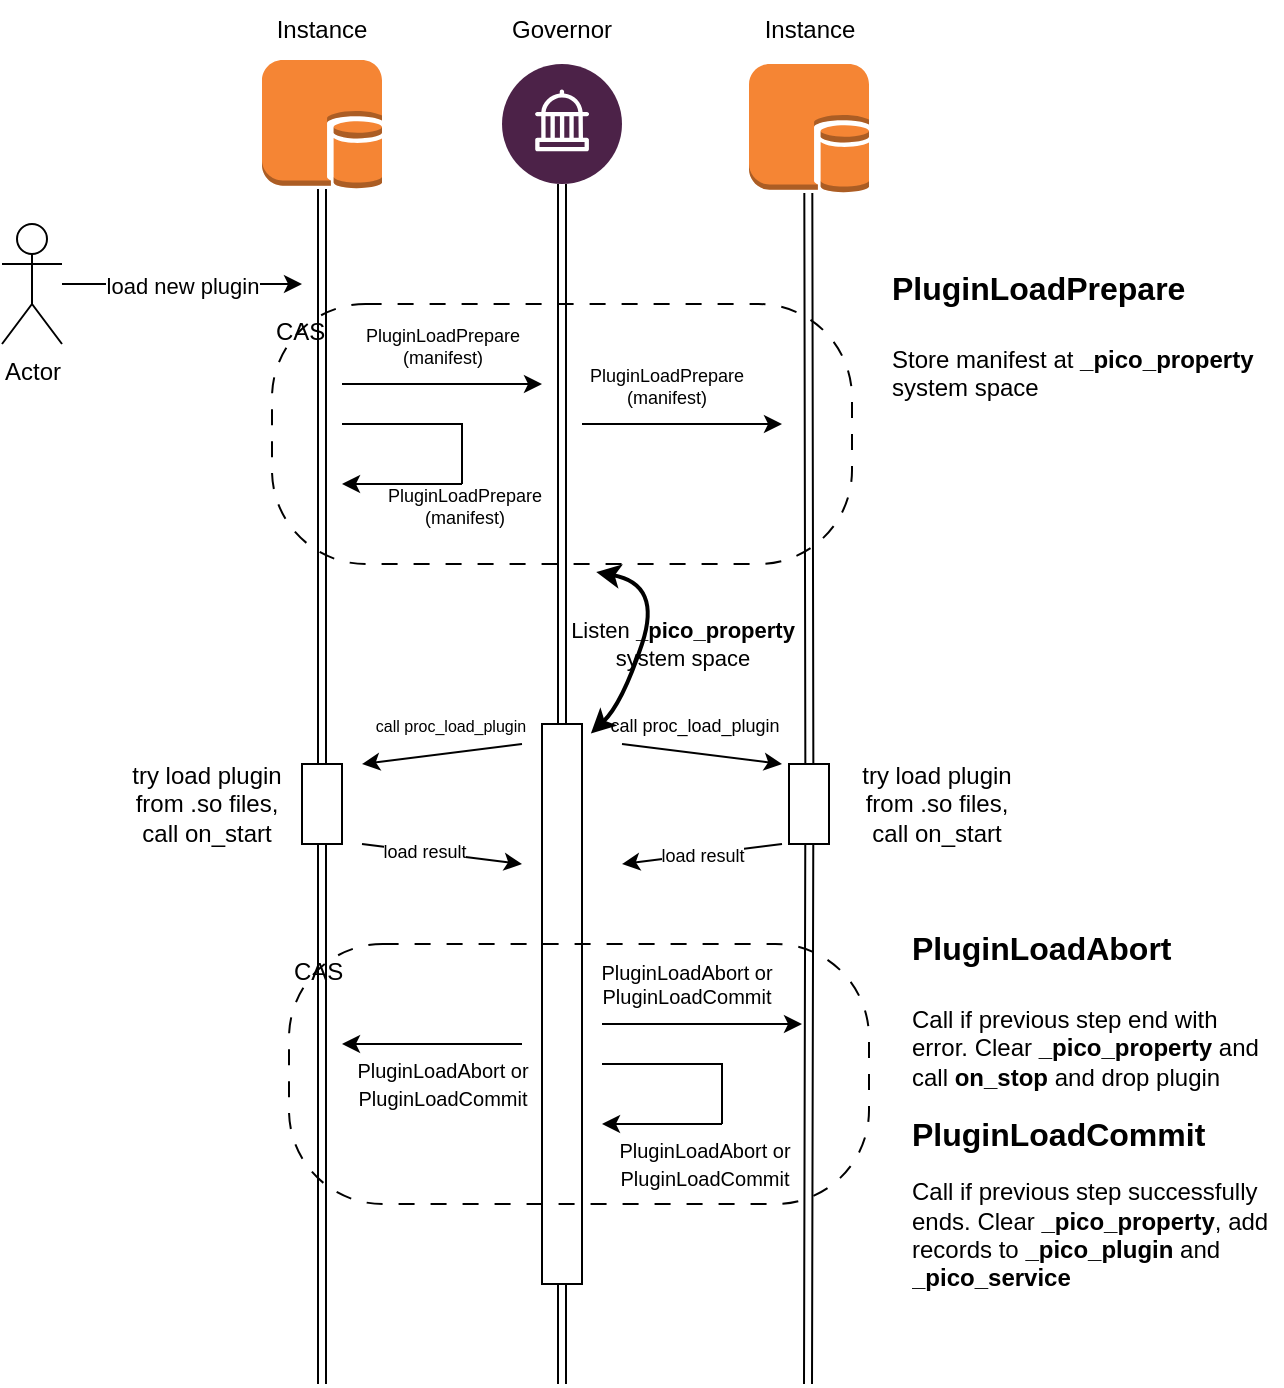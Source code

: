 <mxfile version="24.0.2" type="github">
  <diagram name="Страница — 1" id="yJk9gWLUSy9jOpeMOX59">
    <mxGraphModel dx="1434" dy="721" grid="1" gridSize="10" guides="1" tooltips="1" connect="1" arrows="1" fold="1" page="1" pageScale="1" pageWidth="827" pageHeight="1169" math="0" shadow="0">
      <root>
        <mxCell id="0" />
        <mxCell id="1" parent="0" />
        <mxCell id="r-Ovmt4nL4VXmbSpSEl5-34" value="" style="edgeStyle=orthogonalEdgeStyle;rounded=0;orthogonalLoop=1;jettySize=auto;html=1;shape=link;" edge="1" parent="1">
          <mxGeometry relative="1" as="geometry">
            <mxPoint x="443" y="720" as="targetPoint" />
            <mxPoint x="443.16" y="124.5" as="sourcePoint" />
          </mxGeometry>
        </mxCell>
        <mxCell id="r-Ovmt4nL4VXmbSpSEl5-16" value="CAS" style="rounded=1;whiteSpace=wrap;html=1;fillColor=none;dashed=1;dashPattern=8 8;arcSize=36;align=left;horizontal=1;verticalAlign=top;" vertex="1" parent="1">
          <mxGeometry x="175" y="180" width="290" height="130" as="geometry" />
        </mxCell>
        <mxCell id="r-Ovmt4nL4VXmbSpSEl5-5" style="edgeStyle=orthogonalEdgeStyle;rounded=0;orthogonalLoop=1;jettySize=auto;html=1;shape=link;" edge="1" parent="1" source="r-Ovmt4nL4VXmbSpSEl5-25">
          <mxGeometry relative="1" as="geometry">
            <mxPoint x="320" y="720" as="targetPoint" />
          </mxGeometry>
        </mxCell>
        <mxCell id="r-Ovmt4nL4VXmbSpSEl5-1" value="" style="verticalLabelPosition=bottom;aspect=fixed;html=1;shape=mxgraph.salesforce.government2;" vertex="1" parent="1">
          <mxGeometry x="290" y="60" width="60" height="60" as="geometry" />
        </mxCell>
        <mxCell id="r-Ovmt4nL4VXmbSpSEl5-4" style="edgeStyle=orthogonalEdgeStyle;rounded=0;orthogonalLoop=1;jettySize=auto;html=1;shape=link;" edge="1" parent="1" source="r-Ovmt4nL4VXmbSpSEl5-2">
          <mxGeometry relative="1" as="geometry">
            <mxPoint x="200" y="720" as="targetPoint" />
          </mxGeometry>
        </mxCell>
        <mxCell id="r-Ovmt4nL4VXmbSpSEl5-2" value="" style="outlineConnect=0;dashed=0;verticalLabelPosition=bottom;verticalAlign=top;align=center;html=1;shape=mxgraph.aws3.db_on_instance;fillColor=#F58534;gradientColor=none;" vertex="1" parent="1">
          <mxGeometry x="170" y="58" width="60" height="64.5" as="geometry" />
        </mxCell>
        <mxCell id="r-Ovmt4nL4VXmbSpSEl5-3" value="" style="outlineConnect=0;dashed=0;verticalLabelPosition=bottom;verticalAlign=top;align=center;html=1;shape=mxgraph.aws3.db_on_instance;fillColor=#F58534;gradientColor=none;" vertex="1" parent="1">
          <mxGeometry x="413.5" y="60" width="60" height="64.5" as="geometry" />
        </mxCell>
        <mxCell id="r-Ovmt4nL4VXmbSpSEl5-9" value="load new plugin" style="edgeStyle=orthogonalEdgeStyle;rounded=0;orthogonalLoop=1;jettySize=auto;html=1;" edge="1" parent="1" source="r-Ovmt4nL4VXmbSpSEl5-8">
          <mxGeometry relative="1" as="geometry">
            <mxPoint x="190" y="170" as="targetPoint" />
          </mxGeometry>
        </mxCell>
        <mxCell id="r-Ovmt4nL4VXmbSpSEl5-8" value="Actor" style="shape=umlActor;verticalLabelPosition=bottom;verticalAlign=top;html=1;outlineConnect=0;" vertex="1" parent="1">
          <mxGeometry x="40" y="140" width="30" height="60" as="geometry" />
        </mxCell>
        <mxCell id="r-Ovmt4nL4VXmbSpSEl5-10" value="&lt;font style=&quot;font-size: 9px;&quot;&gt;PluginLoadPrepare&lt;/font&gt;&lt;div style=&quot;font-size: 9px;&quot;&gt;&lt;font style=&quot;font-size: 9px;&quot;&gt;(manifest)&lt;/font&gt;&lt;/div&gt;" style="endArrow=classic;html=1;rounded=0;labelBackgroundColor=none;" edge="1" parent="1">
          <mxGeometry y="20" width="50" height="50" relative="1" as="geometry">
            <mxPoint x="210" y="220" as="sourcePoint" />
            <mxPoint x="310" y="220" as="targetPoint" />
            <mxPoint as="offset" />
          </mxGeometry>
        </mxCell>
        <mxCell id="r-Ovmt4nL4VXmbSpSEl5-11" value="" style="endArrow=classic;html=1;rounded=0;labelBackgroundColor=none;" edge="1" parent="1">
          <mxGeometry width="50" height="50" relative="1" as="geometry">
            <mxPoint x="330" y="240" as="sourcePoint" />
            <mxPoint x="430" y="240" as="targetPoint" />
          </mxGeometry>
        </mxCell>
        <mxCell id="r-Ovmt4nL4VXmbSpSEl5-18" value="&lt;font style=&quot;font-size: 9px;&quot;&gt;PluginLoadPrepare&lt;/font&gt;&lt;div style=&quot;font-size: 9px;&quot;&gt;&lt;font style=&quot;font-size: 9px;&quot;&gt;(manifest)&lt;/font&gt;&lt;/div&gt;" style="edgeLabel;html=1;align=center;verticalAlign=middle;resizable=0;points=[];labelBackgroundColor=none;" vertex="1" connectable="0" parent="r-Ovmt4nL4VXmbSpSEl5-11">
          <mxGeometry x="-0.16" relative="1" as="geometry">
            <mxPoint y="-20" as="offset" />
          </mxGeometry>
        </mxCell>
        <mxCell id="r-Ovmt4nL4VXmbSpSEl5-12" value="" style="endArrow=classic;html=1;rounded=0;" edge="1" parent="1">
          <mxGeometry width="50" height="50" relative="1" as="geometry">
            <mxPoint x="270" y="270" as="sourcePoint" />
            <mxPoint x="210" y="270" as="targetPoint" />
          </mxGeometry>
        </mxCell>
        <mxCell id="r-Ovmt4nL4VXmbSpSEl5-13" value="&lt;font style=&quot;font-size: 9px;&quot;&gt;PluginLoadPrepare&lt;/font&gt;&lt;div style=&quot;font-size: 9px;&quot;&gt;&lt;font style=&quot;font-size: 9px;&quot;&gt;(manifest)&lt;/font&gt;&lt;/div&gt;" style="edgeLabel;html=1;align=center;verticalAlign=middle;resizable=0;points=[];labelBackgroundColor=none;" vertex="1" connectable="0" parent="r-Ovmt4nL4VXmbSpSEl5-12">
          <mxGeometry x="0.091" relative="1" as="geometry">
            <mxPoint x="33" y="10" as="offset" />
          </mxGeometry>
        </mxCell>
        <mxCell id="r-Ovmt4nL4VXmbSpSEl5-14" value="" style="endArrow=none;html=1;rounded=0;" edge="1" parent="1">
          <mxGeometry width="50" height="50" relative="1" as="geometry">
            <mxPoint x="210" y="240" as="sourcePoint" />
            <mxPoint x="250" y="240" as="targetPoint" />
          </mxGeometry>
        </mxCell>
        <mxCell id="r-Ovmt4nL4VXmbSpSEl5-15" value="" style="endArrow=none;html=1;rounded=0;" edge="1" parent="1">
          <mxGeometry width="50" height="50" relative="1" as="geometry">
            <mxPoint x="250" y="240" as="sourcePoint" />
            <mxPoint x="270" y="270" as="targetPoint" />
            <Array as="points">
              <mxPoint x="270" y="240" />
            </Array>
          </mxGeometry>
        </mxCell>
        <mxCell id="r-Ovmt4nL4VXmbSpSEl5-19" value="" style="rounded=0;whiteSpace=wrap;html=1;" vertex="1" parent="1">
          <mxGeometry x="190" y="410" width="20" height="40" as="geometry" />
        </mxCell>
        <mxCell id="r-Ovmt4nL4VXmbSpSEl5-20" value="&lt;span style=&quot;color: rgb(0, 0, 0); font-family: Helvetica; font-style: normal; font-variant-ligatures: normal; font-variant-caps: normal; font-weight: 400; letter-spacing: normal; orphans: 2; text-align: center; text-indent: 0px; text-transform: none; white-space: nowrap; widows: 2; word-spacing: 0px; -webkit-text-stroke-width: 0px; background-color: rgb(255, 255, 255); text-decoration-thickness: initial; text-decoration-style: initial; text-decoration-color: initial; float: none; display: inline !important;&quot;&gt;&lt;font style=&quot;font-size: 9px;&quot;&gt;call proc_load_plugin&lt;/font&gt;&lt;/span&gt;" style="endArrow=classic;html=1;rounded=0;" edge="1" parent="1">
          <mxGeometry x="-0.146" y="14" width="50" height="50" relative="1" as="geometry">
            <mxPoint x="350" y="400" as="sourcePoint" />
            <mxPoint x="430" y="410" as="targetPoint" />
            <mxPoint as="offset" />
          </mxGeometry>
        </mxCell>
        <mxCell id="r-Ovmt4nL4VXmbSpSEl5-21" value="&lt;font style=&quot;font-size: 9px;&quot;&gt;load result&lt;/font&gt;" style="endArrow=classic;html=1;rounded=0;" edge="1" parent="1">
          <mxGeometry width="50" height="50" relative="1" as="geometry">
            <mxPoint x="430" y="450" as="sourcePoint" />
            <mxPoint x="350" y="460" as="targetPoint" />
          </mxGeometry>
        </mxCell>
        <mxCell id="r-Ovmt4nL4VXmbSpSEl5-22" value="" style="endArrow=classic;html=1;rounded=0;" edge="1" parent="1">
          <mxGeometry width="50" height="50" relative="1" as="geometry">
            <mxPoint x="220" y="450" as="sourcePoint" />
            <mxPoint x="300" y="460" as="targetPoint" />
          </mxGeometry>
        </mxCell>
        <mxCell id="r-Ovmt4nL4VXmbSpSEl5-33" value="&lt;font style=&quot;font-size: 9px;&quot;&gt;load result&lt;/font&gt;" style="edgeLabel;html=1;align=center;verticalAlign=middle;resizable=0;points=[];" vertex="1" connectable="0" parent="r-Ovmt4nL4VXmbSpSEl5-22">
          <mxGeometry x="-0.236" y="1" relative="1" as="geometry">
            <mxPoint as="offset" />
          </mxGeometry>
        </mxCell>
        <mxCell id="r-Ovmt4nL4VXmbSpSEl5-23" value="&lt;font style=&quot;font-size: 8px;&quot;&gt;call proc_load_plugin&lt;/font&gt;" style="endArrow=classic;html=1;rounded=0;" edge="1" parent="1">
          <mxGeometry x="-0.146" y="-14" width="50" height="50" relative="1" as="geometry">
            <mxPoint x="300" y="400" as="sourcePoint" />
            <mxPoint x="220" y="410" as="targetPoint" />
            <mxPoint as="offset" />
          </mxGeometry>
        </mxCell>
        <mxCell id="r-Ovmt4nL4VXmbSpSEl5-26" value="" style="rounded=0;whiteSpace=wrap;html=1;" vertex="1" parent="1">
          <mxGeometry x="433.5" y="410" width="20" height="40" as="geometry" />
        </mxCell>
        <mxCell id="r-Ovmt4nL4VXmbSpSEl5-27" value="" style="edgeStyle=orthogonalEdgeStyle;rounded=0;orthogonalLoop=1;jettySize=auto;html=1;shape=link;" edge="1" parent="1" source="r-Ovmt4nL4VXmbSpSEl5-1" target="r-Ovmt4nL4VXmbSpSEl5-25">
          <mxGeometry relative="1" as="geometry">
            <mxPoint x="320" y="720" as="targetPoint" />
            <mxPoint x="320" y="120" as="sourcePoint" />
          </mxGeometry>
        </mxCell>
        <mxCell id="r-Ovmt4nL4VXmbSpSEl5-25" value="" style="rounded=0;whiteSpace=wrap;html=1;" vertex="1" parent="1">
          <mxGeometry x="310" y="390" width="20" height="280" as="geometry" />
        </mxCell>
        <mxCell id="r-Ovmt4nL4VXmbSpSEl5-31" value="try load plugin from .so files, call on_start" style="text;html=1;align=center;verticalAlign=middle;whiteSpace=wrap;rounded=0;" vertex="1" parent="1">
          <mxGeometry x="100" y="407.5" width="85" height="45" as="geometry" />
        </mxCell>
        <mxCell id="r-Ovmt4nL4VXmbSpSEl5-32" value="try load plugin from .so files, call on_start" style="text;html=1;align=center;verticalAlign=middle;whiteSpace=wrap;rounded=0;" vertex="1" parent="1">
          <mxGeometry x="465" y="407.5" width="85" height="45" as="geometry" />
        </mxCell>
        <mxCell id="r-Ovmt4nL4VXmbSpSEl5-35" value="CAS" style="rounded=1;whiteSpace=wrap;html=1;fillColor=none;dashed=1;dashPattern=8 8;arcSize=36;align=left;horizontal=1;verticalAlign=top;" vertex="1" parent="1">
          <mxGeometry x="183.5" y="500" width="290" height="130" as="geometry" />
        </mxCell>
        <mxCell id="r-Ovmt4nL4VXmbSpSEl5-36" value="" style="endArrow=classic;html=1;rounded=0;labelBackgroundColor=none;" edge="1" parent="1">
          <mxGeometry width="50" height="50" relative="1" as="geometry">
            <mxPoint x="340" y="540" as="sourcePoint" />
            <mxPoint x="440" y="540" as="targetPoint" />
          </mxGeometry>
        </mxCell>
        <mxCell id="r-Ovmt4nL4VXmbSpSEl5-37" value="&lt;font style=&quot;font-size: 10px;&quot;&gt;PluginLoadAbort or&lt;br&gt;&lt;/font&gt;&lt;div style=&quot;font-size: 10px;&quot;&gt;&lt;font style=&quot;font-size: 10px;&quot;&gt;PluginLoadCommit&lt;/font&gt;&lt;/div&gt;" style="edgeLabel;html=1;align=center;verticalAlign=middle;resizable=0;points=[];labelBackgroundColor=none;" vertex="1" connectable="0" parent="r-Ovmt4nL4VXmbSpSEl5-36">
          <mxGeometry x="-0.16" relative="1" as="geometry">
            <mxPoint y="-20" as="offset" />
          </mxGeometry>
        </mxCell>
        <mxCell id="r-Ovmt4nL4VXmbSpSEl5-38" value="" style="endArrow=classic;html=1;rounded=0;" edge="1" parent="1">
          <mxGeometry width="50" height="50" relative="1" as="geometry">
            <mxPoint x="300" y="550" as="sourcePoint" />
            <mxPoint x="210" y="550" as="targetPoint" />
          </mxGeometry>
        </mxCell>
        <mxCell id="r-Ovmt4nL4VXmbSpSEl5-39" value="&lt;font size=&quot;1&quot;&gt;PluginLoadAbort or&lt;/font&gt;&lt;br&gt;&lt;div&gt;&lt;font size=&quot;1&quot;&gt;PluginLoadCommit&lt;br&gt;&lt;/font&gt;&lt;/div&gt;" style="edgeLabel;html=1;align=center;verticalAlign=middle;resizable=0;points=[];labelBackgroundColor=none;" vertex="1" connectable="0" parent="r-Ovmt4nL4VXmbSpSEl5-38">
          <mxGeometry x="0.091" relative="1" as="geometry">
            <mxPoint x="9" y="20" as="offset" />
          </mxGeometry>
        </mxCell>
        <mxCell id="r-Ovmt4nL4VXmbSpSEl5-40" value="" style="endArrow=classic;html=1;rounded=0;" edge="1" parent="1">
          <mxGeometry width="50" height="50" relative="1" as="geometry">
            <mxPoint x="400" y="590" as="sourcePoint" />
            <mxPoint x="340" y="590" as="targetPoint" />
          </mxGeometry>
        </mxCell>
        <mxCell id="r-Ovmt4nL4VXmbSpSEl5-41" value="&lt;font size=&quot;1&quot;&gt;PluginLoadAbort or&lt;/font&gt;&lt;br&gt;&lt;div&gt;&lt;font size=&quot;1&quot;&gt;PluginLoadCommit&lt;/font&gt;&lt;/div&gt;" style="edgeLabel;html=1;align=center;verticalAlign=middle;resizable=0;points=[];labelBackgroundColor=none;" vertex="1" connectable="0" parent="r-Ovmt4nL4VXmbSpSEl5-40">
          <mxGeometry x="0.091" relative="1" as="geometry">
            <mxPoint x="23" y="20" as="offset" />
          </mxGeometry>
        </mxCell>
        <mxCell id="r-Ovmt4nL4VXmbSpSEl5-42" value="" style="endArrow=none;html=1;rounded=0;" edge="1" parent="1">
          <mxGeometry width="50" height="50" relative="1" as="geometry">
            <mxPoint x="340" y="560" as="sourcePoint" />
            <mxPoint x="380" y="560" as="targetPoint" />
          </mxGeometry>
        </mxCell>
        <mxCell id="r-Ovmt4nL4VXmbSpSEl5-43" value="" style="endArrow=none;html=1;rounded=0;" edge="1" parent="1">
          <mxGeometry width="50" height="50" relative="1" as="geometry">
            <mxPoint x="380" y="560" as="sourcePoint" />
            <mxPoint x="400" y="590" as="targetPoint" />
            <Array as="points">
              <mxPoint x="400" y="560" />
            </Array>
          </mxGeometry>
        </mxCell>
        <mxCell id="r-Ovmt4nL4VXmbSpSEl5-44" value="&lt;h1&gt;&lt;span style=&quot;font-size: 16px; text-align: center; white-space: nowrap;&quot;&gt;PluginLoadPrepare&lt;/span&gt;&lt;br&gt;&lt;/h1&gt;&lt;p&gt;Store manifest at &lt;b&gt;_pico_property&lt;/b&gt; system space&lt;/p&gt;" style="text;html=1;spacing=5;spacingTop=-20;whiteSpace=wrap;overflow=hidden;rounded=0;" vertex="1" parent="1">
          <mxGeometry x="480" y="150" width="190" height="120" as="geometry" />
        </mxCell>
        <mxCell id="r-Ovmt4nL4VXmbSpSEl5-45" value="&lt;h1&gt;&lt;span style=&quot;text-align: center; white-space: nowrap;&quot;&gt;&lt;font style=&quot;font-size: 16px;&quot;&gt;PluginLoadAbort&lt;/font&gt;&lt;/span&gt;&lt;br&gt;&lt;/h1&gt;&lt;p style=&quot;&quot;&gt;&lt;span style=&quot;background-color: initial;&quot;&gt;Call if previous step end with error. Clear &lt;b&gt;_pico_property&lt;/b&gt; and call &lt;b&gt;on_stop &lt;/b&gt;and drop plugin&lt;/span&gt;&lt;/p&gt;&lt;p style=&quot;&quot;&gt;&lt;b&gt;&lt;span style=&quot;background-color: initial; font-size: 16px; white-space: nowrap;&quot;&gt;PluginLoadCommit&lt;/span&gt;&lt;br&gt;&lt;/b&gt;&lt;/p&gt;&lt;p&gt;Call if previous step successfully ends. Clear&amp;nbsp;&lt;b&gt;_pico_property&lt;/b&gt;, add records to &lt;b&gt;_pico_plugin&lt;/b&gt; and &lt;b&gt;_pico_service&lt;/b&gt;&lt;br&gt;&lt;/p&gt;" style="text;html=1;spacing=5;spacingTop=-20;whiteSpace=wrap;overflow=hidden;rounded=0;" vertex="1" parent="1">
          <mxGeometry x="490" y="480" width="190" height="200" as="geometry" />
        </mxCell>
        <mxCell id="r-Ovmt4nL4VXmbSpSEl5-46" value="Listen &lt;b&gt;_pico_property&lt;/b&gt;&lt;div&gt;system space&lt;/div&gt;" style="curved=1;endArrow=classic;html=1;rounded=0;exitX=0.559;exitY=1.031;exitDx=0;exitDy=0;exitPerimeter=0;entryX=1.222;entryY=0.017;entryDx=0;entryDy=0;entryPerimeter=0;strokeWidth=2;strokeColor=default;startArrow=classic;startFill=1;labelBackgroundColor=none;" edge="1" parent="1" source="r-Ovmt4nL4VXmbSpSEl5-16" target="r-Ovmt4nL4VXmbSpSEl5-25">
          <mxGeometry x="-0.006" y="19" width="50" height="50" relative="1" as="geometry">
            <mxPoint x="480" y="410" as="sourcePoint" />
            <mxPoint x="530" y="360" as="targetPoint" />
            <Array as="points">
              <mxPoint x="370" y="320" />
              <mxPoint x="350" y="380" />
            </Array>
            <mxPoint as="offset" />
          </mxGeometry>
        </mxCell>
        <mxCell id="r-Ovmt4nL4VXmbSpSEl5-52" value="Governor" style="text;html=1;align=center;verticalAlign=middle;whiteSpace=wrap;rounded=0;" vertex="1" parent="1">
          <mxGeometry x="290" y="28" width="60" height="30" as="geometry" />
        </mxCell>
        <mxCell id="r-Ovmt4nL4VXmbSpSEl5-53" value="Instance" style="text;html=1;align=center;verticalAlign=middle;whiteSpace=wrap;rounded=0;" vertex="1" parent="1">
          <mxGeometry x="414" y="28" width="60" height="30" as="geometry" />
        </mxCell>
        <mxCell id="r-Ovmt4nL4VXmbSpSEl5-54" value="Instance" style="text;html=1;align=center;verticalAlign=middle;whiteSpace=wrap;rounded=0;" vertex="1" parent="1">
          <mxGeometry x="170" y="28" width="60" height="30" as="geometry" />
        </mxCell>
      </root>
    </mxGraphModel>
  </diagram>
</mxfile>
